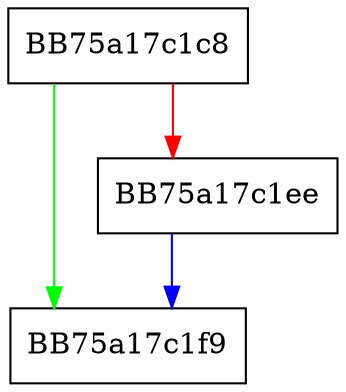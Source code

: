 digraph _Calculate_growth {
  node [shape="box"];
  graph [splines=ortho];
  BB75a17c1c8 -> BB75a17c1f9 [color="green"];
  BB75a17c1c8 -> BB75a17c1ee [color="red"];
  BB75a17c1ee -> BB75a17c1f9 [color="blue"];
}